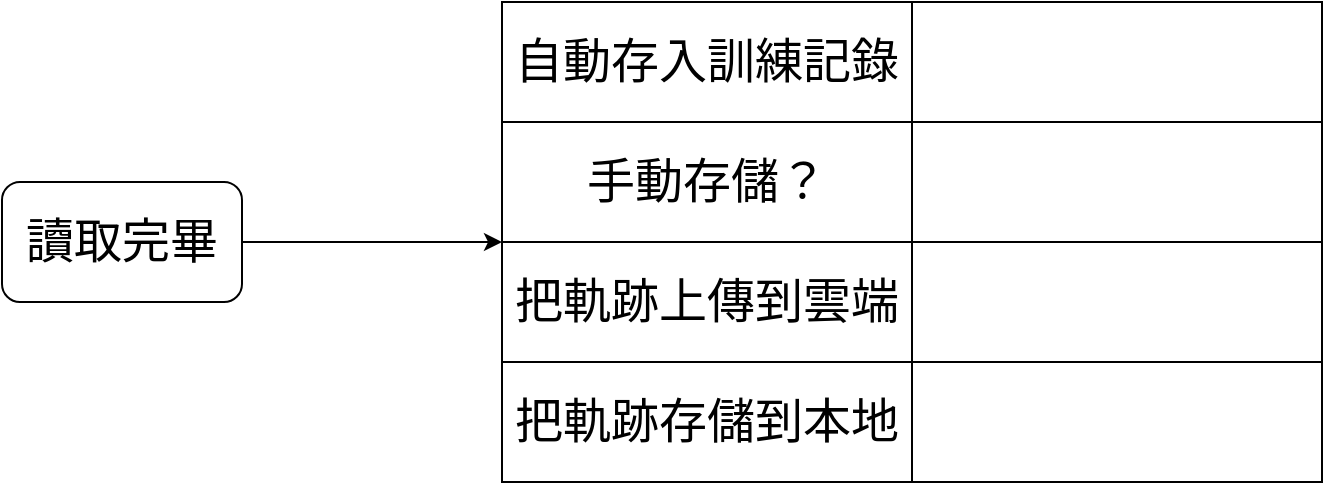 <mxfile version="20.4.1" type="github">
  <diagram id="ptNaspWl4-tR2S-4j4RG" name="第 1 页">
    <mxGraphModel dx="1588" dy="800" grid="1" gridSize="10" guides="1" tooltips="1" connect="1" arrows="1" fold="1" page="1" pageScale="1" pageWidth="827" pageHeight="1169" math="0" shadow="0">
      <root>
        <mxCell id="0" />
        <mxCell id="1" parent="0" />
        <mxCell id="23Z4OvW_dukLF1XysgEK-1" value="&lt;font style=&quot;font-size: 24px;&quot;&gt;讀取完畢&lt;/font&gt;" style="rounded=1;whiteSpace=wrap;html=1;" vertex="1" parent="1">
          <mxGeometry x="100" y="210" width="120" height="60" as="geometry" />
        </mxCell>
        <mxCell id="23Z4OvW_dukLF1XysgEK-3" value="" style="endArrow=classic;html=1;rounded=0;exitX=1;exitY=0.5;exitDx=0;exitDy=0;" edge="1" parent="1" source="23Z4OvW_dukLF1XysgEK-1">
          <mxGeometry width="50" height="50" relative="1" as="geometry">
            <mxPoint x="390" y="440" as="sourcePoint" />
            <mxPoint x="350" y="240" as="targetPoint" />
          </mxGeometry>
        </mxCell>
        <mxCell id="23Z4OvW_dukLF1XysgEK-6" value="" style="shape=table;startSize=0;container=1;collapsible=0;childLayout=tableLayout;fontSize=24;" vertex="1" parent="1">
          <mxGeometry x="350" y="120" width="410" height="240" as="geometry" />
        </mxCell>
        <mxCell id="23Z4OvW_dukLF1XysgEK-7" value="" style="shape=tableRow;horizontal=0;startSize=0;swimlaneHead=0;swimlaneBody=0;top=0;left=0;bottom=0;right=0;collapsible=0;dropTarget=0;fillColor=none;points=[[0,0.5],[1,0.5]];portConstraint=eastwest;fontSize=24;" vertex="1" parent="23Z4OvW_dukLF1XysgEK-6">
          <mxGeometry width="410" height="60" as="geometry" />
        </mxCell>
        <mxCell id="23Z4OvW_dukLF1XysgEK-8" value="自動存入訓練記錄" style="shape=partialRectangle;html=1;whiteSpace=wrap;connectable=0;overflow=hidden;fillColor=none;top=0;left=0;bottom=0;right=0;pointerEvents=1;fontSize=24;" vertex="1" parent="23Z4OvW_dukLF1XysgEK-7">
          <mxGeometry width="205" height="60" as="geometry">
            <mxRectangle width="205" height="60" as="alternateBounds" />
          </mxGeometry>
        </mxCell>
        <mxCell id="23Z4OvW_dukLF1XysgEK-9" value="" style="shape=partialRectangle;html=1;whiteSpace=wrap;connectable=0;overflow=hidden;fillColor=none;top=0;left=0;bottom=0;right=0;pointerEvents=1;fontSize=24;" vertex="1" parent="23Z4OvW_dukLF1XysgEK-7">
          <mxGeometry x="205" width="205" height="60" as="geometry">
            <mxRectangle width="205" height="60" as="alternateBounds" />
          </mxGeometry>
        </mxCell>
        <mxCell id="23Z4OvW_dukLF1XysgEK-10" value="" style="shape=tableRow;horizontal=0;startSize=0;swimlaneHead=0;swimlaneBody=0;top=0;left=0;bottom=0;right=0;collapsible=0;dropTarget=0;fillColor=none;points=[[0,0.5],[1,0.5]];portConstraint=eastwest;fontSize=24;" vertex="1" parent="23Z4OvW_dukLF1XysgEK-6">
          <mxGeometry y="60" width="410" height="60" as="geometry" />
        </mxCell>
        <mxCell id="23Z4OvW_dukLF1XysgEK-11" value="手動存儲？" style="shape=partialRectangle;html=1;whiteSpace=wrap;connectable=0;overflow=hidden;fillColor=none;top=0;left=0;bottom=0;right=0;pointerEvents=1;fontSize=24;" vertex="1" parent="23Z4OvW_dukLF1XysgEK-10">
          <mxGeometry width="205" height="60" as="geometry">
            <mxRectangle width="205" height="60" as="alternateBounds" />
          </mxGeometry>
        </mxCell>
        <mxCell id="23Z4OvW_dukLF1XysgEK-12" value="" style="shape=partialRectangle;html=1;whiteSpace=wrap;connectable=0;overflow=hidden;fillColor=none;top=0;left=0;bottom=0;right=0;pointerEvents=1;fontSize=24;" vertex="1" parent="23Z4OvW_dukLF1XysgEK-10">
          <mxGeometry x="205" width="205" height="60" as="geometry">
            <mxRectangle width="205" height="60" as="alternateBounds" />
          </mxGeometry>
        </mxCell>
        <mxCell id="23Z4OvW_dukLF1XysgEK-13" value="" style="shape=tableRow;horizontal=0;startSize=0;swimlaneHead=0;swimlaneBody=0;top=0;left=0;bottom=0;right=0;collapsible=0;dropTarget=0;fillColor=none;points=[[0,0.5],[1,0.5]];portConstraint=eastwest;fontSize=24;" vertex="1" parent="23Z4OvW_dukLF1XysgEK-6">
          <mxGeometry y="120" width="410" height="60" as="geometry" />
        </mxCell>
        <mxCell id="23Z4OvW_dukLF1XysgEK-14" value="把軌跡上傳到雲端" style="shape=partialRectangle;html=1;whiteSpace=wrap;connectable=0;overflow=hidden;fillColor=none;top=0;left=0;bottom=0;right=0;pointerEvents=1;fontSize=24;" vertex="1" parent="23Z4OvW_dukLF1XysgEK-13">
          <mxGeometry width="205" height="60" as="geometry">
            <mxRectangle width="205" height="60" as="alternateBounds" />
          </mxGeometry>
        </mxCell>
        <mxCell id="23Z4OvW_dukLF1XysgEK-15" value="" style="shape=partialRectangle;html=1;whiteSpace=wrap;connectable=0;overflow=hidden;fillColor=none;top=0;left=0;bottom=0;right=0;pointerEvents=1;fontSize=24;" vertex="1" parent="23Z4OvW_dukLF1XysgEK-13">
          <mxGeometry x="205" width="205" height="60" as="geometry">
            <mxRectangle width="205" height="60" as="alternateBounds" />
          </mxGeometry>
        </mxCell>
        <mxCell id="23Z4OvW_dukLF1XysgEK-16" value="" style="shape=tableRow;horizontal=0;startSize=0;swimlaneHead=0;swimlaneBody=0;top=0;left=0;bottom=0;right=0;collapsible=0;dropTarget=0;fillColor=none;points=[[0,0.5],[1,0.5]];portConstraint=eastwest;fontSize=24;" vertex="1" parent="23Z4OvW_dukLF1XysgEK-6">
          <mxGeometry y="180" width="410" height="60" as="geometry" />
        </mxCell>
        <mxCell id="23Z4OvW_dukLF1XysgEK-17" value="把軌跡存儲到本地" style="shape=partialRectangle;html=1;whiteSpace=wrap;connectable=0;overflow=hidden;fillColor=none;top=0;left=0;bottom=0;right=0;pointerEvents=1;fontSize=24;" vertex="1" parent="23Z4OvW_dukLF1XysgEK-16">
          <mxGeometry width="205" height="60" as="geometry">
            <mxRectangle width="205" height="60" as="alternateBounds" />
          </mxGeometry>
        </mxCell>
        <mxCell id="23Z4OvW_dukLF1XysgEK-18" value="" style="shape=partialRectangle;html=1;whiteSpace=wrap;connectable=0;overflow=hidden;fillColor=none;top=0;left=0;bottom=0;right=0;pointerEvents=1;fontSize=24;" vertex="1" parent="23Z4OvW_dukLF1XysgEK-16">
          <mxGeometry x="205" width="205" height="60" as="geometry">
            <mxRectangle width="205" height="60" as="alternateBounds" />
          </mxGeometry>
        </mxCell>
      </root>
    </mxGraphModel>
  </diagram>
</mxfile>

